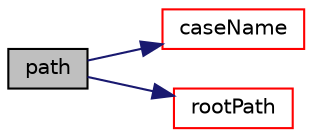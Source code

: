 digraph "path"
{
  bgcolor="transparent";
  edge [fontname="Helvetica",fontsize="10",labelfontname="Helvetica",labelfontsize="10"];
  node [fontname="Helvetica",fontsize="10",shape=record];
  rankdir="LR";
  Node1 [label="path",height=0.2,width=0.4,color="black", fillcolor="grey75", style="filled", fontcolor="black"];
  Node1 -> Node2 [color="midnightblue",fontsize="10",style="solid",fontname="Helvetica"];
  Node2 [label="caseName",height=0.2,width=0.4,color="red",URL="$a02699.html#a46edf6b683124eaa2ad223be958c7959",tooltip="Return case name. "];
  Node1 -> Node3 [color="midnightblue",fontsize="10",style="solid",fontname="Helvetica"];
  Node3 [label="rootPath",height=0.2,width=0.4,color="red",URL="$a02699.html#a6e3819386abd7e9e8a7170ec08164c69",tooltip="Return root path. "];
}
